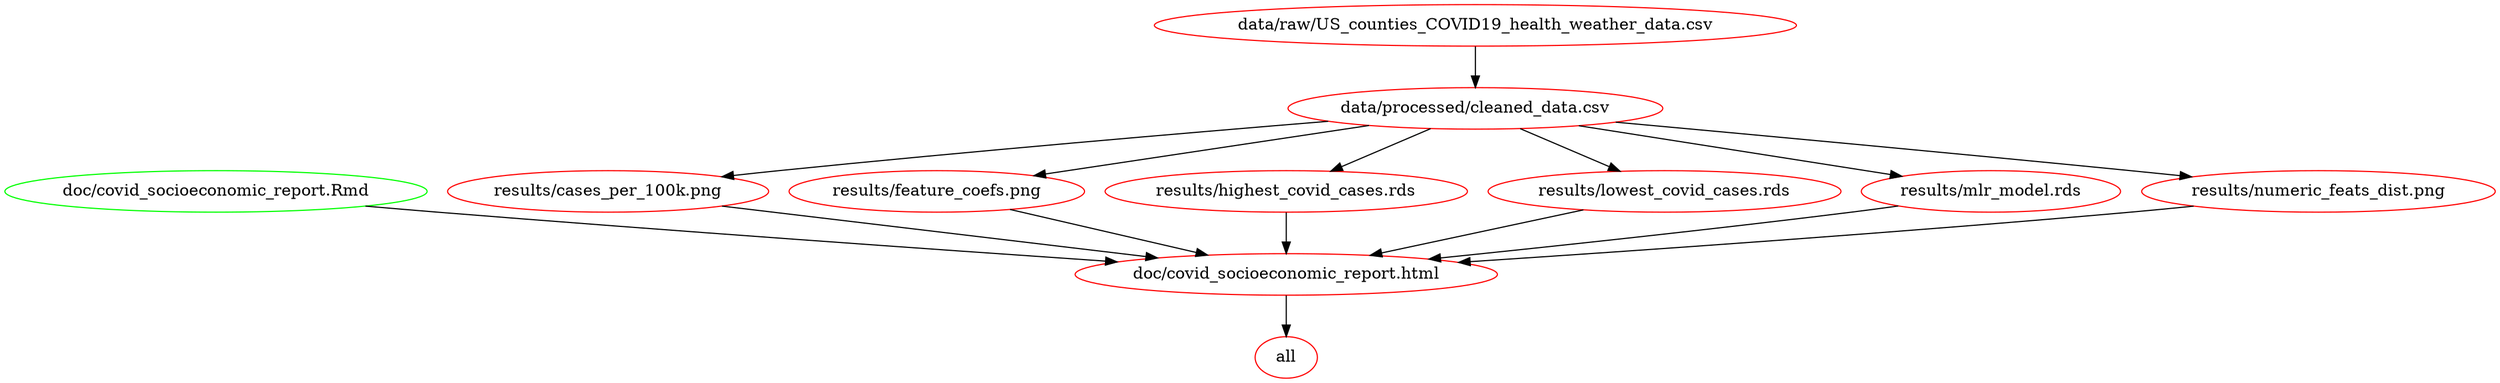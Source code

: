 digraph G {
n2[label="all", color="red"];
n6[label="data/processed/cleaned_data.csv", color="red"];
n7[label="data/raw/US_counties_COVID19_health_weather_data.csv", color="red"];
n4[label="doc/covid_socioeconomic_report.Rmd", color="green"];
n3[label="doc/covid_socioeconomic_report.html", color="red"];
n10[label="results/cases_per_100k.png", color="red"];
n11[label="results/feature_coefs.png", color="red"];
n5[label="results/highest_covid_cases.rds", color="red"];
n8[label="results/lowest_covid_cases.rds", color="red"];
n12[label="results/mlr_model.rds", color="red"];
n9[label="results/numeric_feats_dist.png", color="red"];
n3 -> n2 ; 
n7 -> n6 ; 
n4 -> n3 ; 
n10 -> n3 ; 
n11 -> n3 ; 
n5 -> n3 ; 
n8 -> n3 ; 
n12 -> n3 ; 
n9 -> n3 ; 
n6 -> n10 ; 
n6 -> n11 ; 
n6 -> n5 ; 
n6 -> n8 ; 
n6 -> n12 ; 
n6 -> n9 ; 
}

